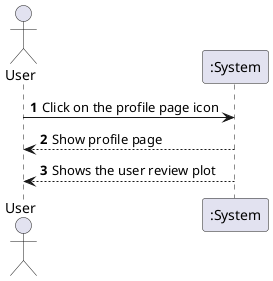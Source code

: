 @startuml
'https://plantuml.com/sequence-diagram

autonumber

actor "User" as user
participant ":System" as sys

user -> sys: Click on the profile page icon
user <-- sys: Show profile page
user <-- sys: Shows the user review plot

@enduml
